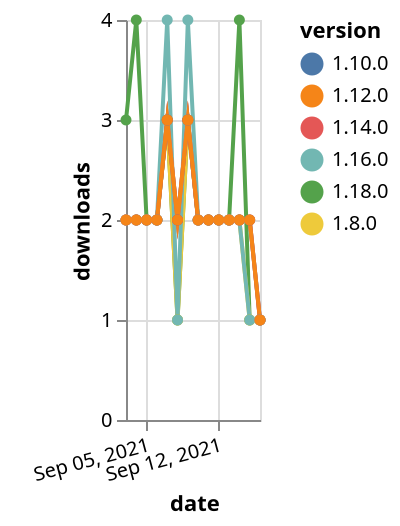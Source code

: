 {"$schema": "https://vega.github.io/schema/vega-lite/v5.json", "description": "A simple bar chart with embedded data.", "data": {"values": [{"date": "2021-09-03", "total": 226, "delta": 3, "version": "1.18.0"}, {"date": "2021-09-04", "total": 230, "delta": 4, "version": "1.18.0"}, {"date": "2021-09-05", "total": 232, "delta": 2, "version": "1.18.0"}, {"date": "2021-09-06", "total": 234, "delta": 2, "version": "1.18.0"}, {"date": "2021-09-07", "total": 237, "delta": 3, "version": "1.18.0"}, {"date": "2021-09-08", "total": 238, "delta": 1, "version": "1.18.0"}, {"date": "2021-09-09", "total": 241, "delta": 3, "version": "1.18.0"}, {"date": "2021-09-10", "total": 243, "delta": 2, "version": "1.18.0"}, {"date": "2021-09-11", "total": 245, "delta": 2, "version": "1.18.0"}, {"date": "2021-09-12", "total": 247, "delta": 2, "version": "1.18.0"}, {"date": "2021-09-13", "total": 249, "delta": 2, "version": "1.18.0"}, {"date": "2021-09-14", "total": 253, "delta": 4, "version": "1.18.0"}, {"date": "2021-09-15", "total": 254, "delta": 1, "version": "1.18.0"}, {"date": "2021-09-16", "total": 255, "delta": 1, "version": "1.18.0"}, {"date": "2021-09-03", "total": 2030, "delta": 2, "version": "1.8.0"}, {"date": "2021-09-04", "total": 2032, "delta": 2, "version": "1.8.0"}, {"date": "2021-09-05", "total": 2034, "delta": 2, "version": "1.8.0"}, {"date": "2021-09-06", "total": 2036, "delta": 2, "version": "1.8.0"}, {"date": "2021-09-07", "total": 2039, "delta": 3, "version": "1.8.0"}, {"date": "2021-09-08", "total": 2040, "delta": 1, "version": "1.8.0"}, {"date": "2021-09-09", "total": 2043, "delta": 3, "version": "1.8.0"}, {"date": "2021-09-10", "total": 2045, "delta": 2, "version": "1.8.0"}, {"date": "2021-09-11", "total": 2047, "delta": 2, "version": "1.8.0"}, {"date": "2021-09-12", "total": 2049, "delta": 2, "version": "1.8.0"}, {"date": "2021-09-13", "total": 2051, "delta": 2, "version": "1.8.0"}, {"date": "2021-09-14", "total": 2053, "delta": 2, "version": "1.8.0"}, {"date": "2021-09-15", "total": 2054, "delta": 1, "version": "1.8.0"}, {"date": "2021-09-16", "total": 2055, "delta": 1, "version": "1.8.0"}, {"date": "2021-09-03", "total": 1685, "delta": 2, "version": "1.10.0"}, {"date": "2021-09-04", "total": 1687, "delta": 2, "version": "1.10.0"}, {"date": "2021-09-05", "total": 1689, "delta": 2, "version": "1.10.0"}, {"date": "2021-09-06", "total": 1691, "delta": 2, "version": "1.10.0"}, {"date": "2021-09-07", "total": 1694, "delta": 3, "version": "1.10.0"}, {"date": "2021-09-08", "total": 1696, "delta": 2, "version": "1.10.0"}, {"date": "2021-09-09", "total": 1699, "delta": 3, "version": "1.10.0"}, {"date": "2021-09-10", "total": 1701, "delta": 2, "version": "1.10.0"}, {"date": "2021-09-11", "total": 1703, "delta": 2, "version": "1.10.0"}, {"date": "2021-09-12", "total": 1705, "delta": 2, "version": "1.10.0"}, {"date": "2021-09-13", "total": 1707, "delta": 2, "version": "1.10.0"}, {"date": "2021-09-14", "total": 1709, "delta": 2, "version": "1.10.0"}, {"date": "2021-09-15", "total": 1711, "delta": 2, "version": "1.10.0"}, {"date": "2021-09-16", "total": 1712, "delta": 1, "version": "1.10.0"}, {"date": "2021-09-03", "total": 703, "delta": 2, "version": "1.16.0"}, {"date": "2021-09-04", "total": 705, "delta": 2, "version": "1.16.0"}, {"date": "2021-09-05", "total": 707, "delta": 2, "version": "1.16.0"}, {"date": "2021-09-06", "total": 709, "delta": 2, "version": "1.16.0"}, {"date": "2021-09-07", "total": 713, "delta": 4, "version": "1.16.0"}, {"date": "2021-09-08", "total": 714, "delta": 1, "version": "1.16.0"}, {"date": "2021-09-09", "total": 718, "delta": 4, "version": "1.16.0"}, {"date": "2021-09-10", "total": 720, "delta": 2, "version": "1.16.0"}, {"date": "2021-09-11", "total": 722, "delta": 2, "version": "1.16.0"}, {"date": "2021-09-12", "total": 724, "delta": 2, "version": "1.16.0"}, {"date": "2021-09-13", "total": 726, "delta": 2, "version": "1.16.0"}, {"date": "2021-09-14", "total": 728, "delta": 2, "version": "1.16.0"}, {"date": "2021-09-15", "total": 729, "delta": 1, "version": "1.16.0"}, {"date": "2021-09-16", "total": 730, "delta": 1, "version": "1.16.0"}, {"date": "2021-09-03", "total": 1005, "delta": 2, "version": "1.14.0"}, {"date": "2021-09-04", "total": 1007, "delta": 2, "version": "1.14.0"}, {"date": "2021-09-05", "total": 1009, "delta": 2, "version": "1.14.0"}, {"date": "2021-09-06", "total": 1011, "delta": 2, "version": "1.14.0"}, {"date": "2021-09-07", "total": 1014, "delta": 3, "version": "1.14.0"}, {"date": "2021-09-08", "total": 1016, "delta": 2, "version": "1.14.0"}, {"date": "2021-09-09", "total": 1019, "delta": 3, "version": "1.14.0"}, {"date": "2021-09-10", "total": 1021, "delta": 2, "version": "1.14.0"}, {"date": "2021-09-11", "total": 1023, "delta": 2, "version": "1.14.0"}, {"date": "2021-09-12", "total": 1025, "delta": 2, "version": "1.14.0"}, {"date": "2021-09-13", "total": 1027, "delta": 2, "version": "1.14.0"}, {"date": "2021-09-14", "total": 1029, "delta": 2, "version": "1.14.0"}, {"date": "2021-09-15", "total": 1031, "delta": 2, "version": "1.14.0"}, {"date": "2021-09-16", "total": 1032, "delta": 1, "version": "1.14.0"}, {"date": "2021-09-03", "total": 1466, "delta": 2, "version": "1.12.0"}, {"date": "2021-09-04", "total": 1468, "delta": 2, "version": "1.12.0"}, {"date": "2021-09-05", "total": 1470, "delta": 2, "version": "1.12.0"}, {"date": "2021-09-06", "total": 1472, "delta": 2, "version": "1.12.0"}, {"date": "2021-09-07", "total": 1475, "delta": 3, "version": "1.12.0"}, {"date": "2021-09-08", "total": 1477, "delta": 2, "version": "1.12.0"}, {"date": "2021-09-09", "total": 1480, "delta": 3, "version": "1.12.0"}, {"date": "2021-09-10", "total": 1482, "delta": 2, "version": "1.12.0"}, {"date": "2021-09-11", "total": 1484, "delta": 2, "version": "1.12.0"}, {"date": "2021-09-12", "total": 1486, "delta": 2, "version": "1.12.0"}, {"date": "2021-09-13", "total": 1488, "delta": 2, "version": "1.12.0"}, {"date": "2021-09-14", "total": 1490, "delta": 2, "version": "1.12.0"}, {"date": "2021-09-15", "total": 1492, "delta": 2, "version": "1.12.0"}, {"date": "2021-09-16", "total": 1493, "delta": 1, "version": "1.12.0"}]}, "width": "container", "mark": {"type": "line", "point": {"filled": true}}, "encoding": {"x": {"field": "date", "type": "temporal", "timeUnit": "yearmonthdate", "title": "date", "axis": {"labelAngle": -15}}, "y": {"field": "delta", "type": "quantitative", "title": "downloads"}, "color": {"field": "version", "type": "nominal"}, "tooltip": {"field": "delta"}}}